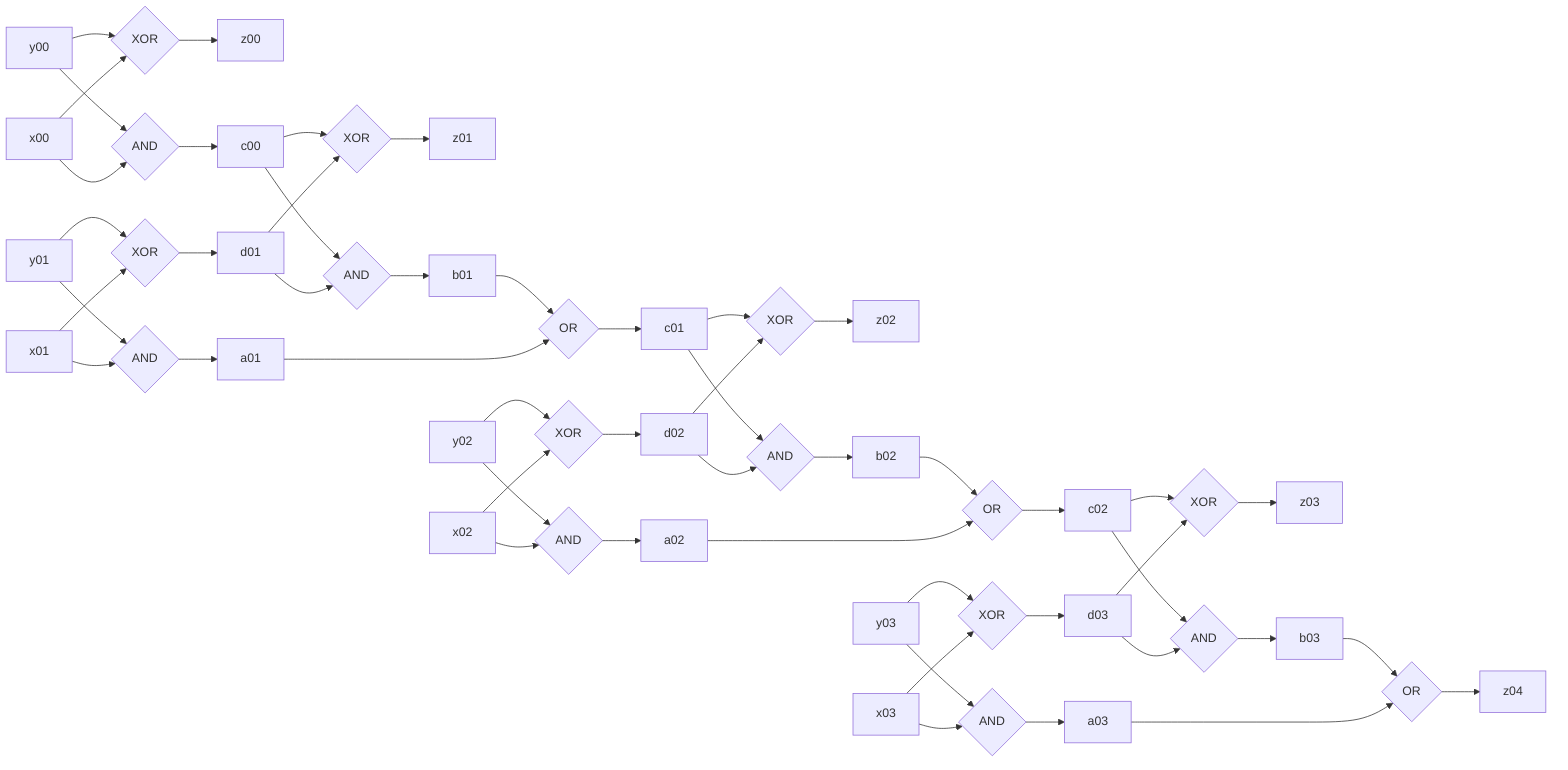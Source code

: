 %% A diagram that follows the same structure as the inputs,
%% but is only 3 bits of input (4 bits of output).
graph LR
	x00 --> op01{XOR} --> z00
	y00 --> op01
	x00 --> op02{AND} --> c00
	y00 --> op02
	x01 --> op03{XOR} --> d01
	y01 --> op03
	d01 --> op04{XOR} --> z01
	c00 --> op04
	x01 --> op05{AND} --> a01
	y01 --> op05
	d01 --> op06{AND} --> b01
	c00 --> op06
	a01 --> op07{ OR} --> c01
	b01 --> op07
	x02 --> op08{XOR} --> d02
	y02 --> op08
	d02 --> op09{XOR} --> z02
	c01 --> op09
	x02 --> op10{AND} --> a02
	y02 --> op10
	d02 --> op11{AND} --> b02
	c01 --> op11
	a02 --> op12{ OR} --> c02
	b02 --> op12
	x03 --> op13{XOR} --> d03
	y03 --> op13
	d03 --> op14{XOR} --> z03
	c02 --> op14
	x03 --> op15{AND} --> a03
	y03 --> op15
	d03 --> op16{AND} --> b03
	c02 --> op16
	a03 --> op17{ OR} --> z04
	b03 --> op17